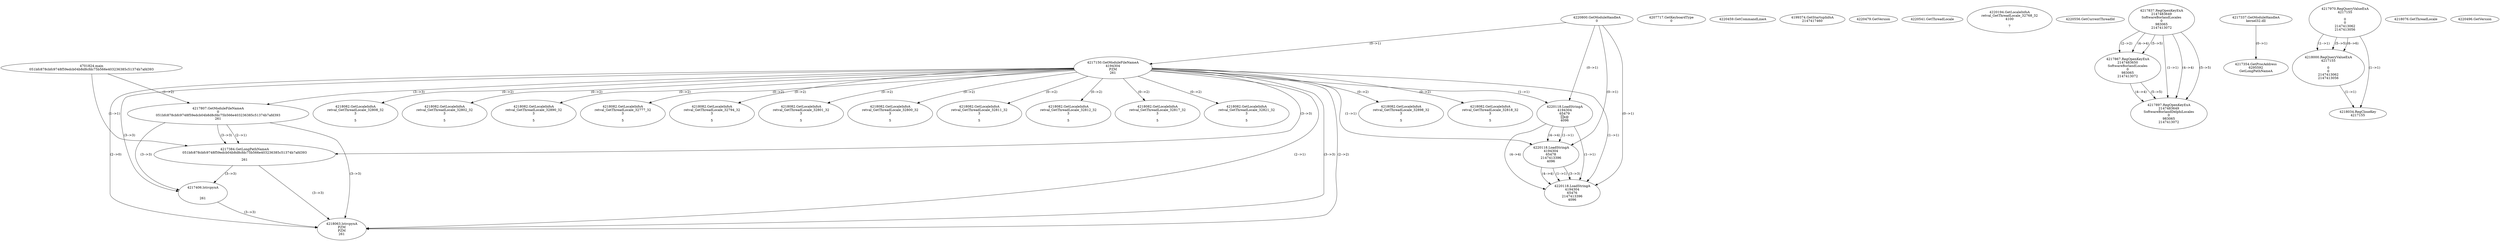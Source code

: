 // Global SCDG with merge call
digraph {
	0 [label="4701824.main
051bfc878cbfc9748f59edcb04b8d8cfdc75b566e403236385c51374b7afd393"]
	1 [label="4220800.GetModuleHandleA
0"]
	2 [label="4207717.GetKeyboardType
0"]
	3 [label="4220459.GetCommandLineA
"]
	4 [label="4199374.GetStartupInfoA
2147417460"]
	5 [label="4220479.GetVersion
"]
	6 [label="4220541.GetThreadLocale
"]
	7 [label="4220194.GetLocaleInfoA
retval_GetThreadLocale_32768_32
4100

7"]
	8 [label="4220556.GetCurrentThreadId
"]
	9 [label="4217150.GetModuleFileNameA
4194304
PZM
261"]
	1 -> 9 [label="(0-->1)"]
	10 [label="4217807.GetModuleFileNameA
0
051bfc878cbfc9748f59edcb04b8d8cfdc75b566e403236385c51374b7afd393
261"]
	0 -> 10 [label="(1-->2)"]
	9 -> 10 [label="(3-->3)"]
	11 [label="4217837.RegOpenKeyExA
2147483649
Software\Borland\Locales
0
983065
2147413072"]
	12 [label="4217867.RegOpenKeyExA
2147483650
Software\Borland\Locales
0
983065
2147413072"]
	11 -> 12 [label="(2-->2)"]
	11 -> 12 [label="(4-->4)"]
	11 -> 12 [label="(5-->5)"]
	13 [label="4217897.RegOpenKeyExA
2147483649
Software\Borland\Delphi\Locales
0
983065
2147413072"]
	11 -> 13 [label="(1-->1)"]
	11 -> 13 [label="(4-->4)"]
	12 -> 13 [label="(4-->4)"]
	11 -> 13 [label="(5-->5)"]
	12 -> 13 [label="(5-->5)"]
	14 [label="4217337.GetModuleHandleA
kernel32.dll"]
	15 [label="4217354.GetProcAddress
6295592
GetLongPathNameA"]
	14 -> 15 [label="(0-->1)"]
	16 [label="4217384.GetLongPathNameA
051bfc878cbfc9748f59edcb04b8d8cfdc75b566e403236385c51374b7afd393

261"]
	0 -> 16 [label="(1-->1)"]
	10 -> 16 [label="(2-->1)"]
	9 -> 16 [label="(3-->3)"]
	10 -> 16 [label="(3-->3)"]
	17 [label="4217406.lstrcpynA


261"]
	9 -> 17 [label="(3-->3)"]
	10 -> 17 [label="(3-->3)"]
	16 -> 17 [label="(3-->3)"]
	18 [label="4217970.RegQueryValueExA
4217155

0
0
2147413062
2147413056"]
	19 [label="4218000.RegQueryValueExA
4217155

0
0
2147413062
2147413056"]
	18 -> 19 [label="(1-->1)"]
	18 -> 19 [label="(5-->5)"]
	18 -> 19 [label="(6-->6)"]
	20 [label="4218034.RegCloseKey
4217155"]
	18 -> 20 [label="(1-->1)"]
	19 -> 20 [label="(1-->1)"]
	21 [label="4218063.lstrcpynA
PZM
PZM
261"]
	9 -> 21 [label="(2-->1)"]
	9 -> 21 [label="(2-->2)"]
	9 -> 21 [label="(3-->3)"]
	10 -> 21 [label="(3-->3)"]
	16 -> 21 [label="(3-->3)"]
	17 -> 21 [label="(3-->3)"]
	9 -> 21 [label="(2-->0)"]
	22 [label="4218076.GetThreadLocale
"]
	23 [label="4218082.GetLocaleInfoA
retval_GetThreadLocale_32898_32
3

5"]
	9 -> 23 [label="(0-->2)"]
	24 [label="4220118.LoadStringA
4194304
65479
x@
4096"]
	1 -> 24 [label="(0-->1)"]
	9 -> 24 [label="(1-->1)"]
	25 [label="4220496.GetVersion
"]
	26 [label="4218082.GetLocaleInfoA
retval_GetThreadLocale_32818_32
3

5"]
	9 -> 26 [label="(0-->2)"]
	27 [label="4218082.GetLocaleInfoA
retval_GetThreadLocale_32808_32
3

5"]
	9 -> 27 [label="(0-->2)"]
	28 [label="4220118.LoadStringA
4194304
65478
2147413396
4096"]
	1 -> 28 [label="(0-->1)"]
	9 -> 28 [label="(1-->1)"]
	24 -> 28 [label="(1-->1)"]
	24 -> 28 [label="(4-->4)"]
	29 [label="4218082.GetLocaleInfoA
retval_GetThreadLocale_32802_32
3

5"]
	9 -> 29 [label="(0-->2)"]
	30 [label="4218082.GetLocaleInfoA
retval_GetThreadLocale_32890_32
3

5"]
	9 -> 30 [label="(0-->2)"]
	31 [label="4218082.GetLocaleInfoA
retval_GetThreadLocale_32777_32
3

5"]
	9 -> 31 [label="(0-->2)"]
	32 [label="4220118.LoadStringA
4194304
65476
2147413396
4096"]
	1 -> 32 [label="(0-->1)"]
	9 -> 32 [label="(1-->1)"]
	24 -> 32 [label="(1-->1)"]
	28 -> 32 [label="(1-->1)"]
	28 -> 32 [label="(3-->3)"]
	24 -> 32 [label="(4-->4)"]
	28 -> 32 [label="(4-->4)"]
	33 [label="4218082.GetLocaleInfoA
retval_GetThreadLocale_32794_32
3

5"]
	9 -> 33 [label="(0-->2)"]
	34 [label="4218082.GetLocaleInfoA
retval_GetThreadLocale_32801_32
3

5"]
	9 -> 34 [label="(0-->2)"]
	35 [label="4218082.GetLocaleInfoA
retval_GetThreadLocale_32800_32
3

5"]
	9 -> 35 [label="(0-->2)"]
	36 [label="4218082.GetLocaleInfoA
retval_GetThreadLocale_32811_32
3

5"]
	9 -> 36 [label="(0-->2)"]
	37 [label="4218082.GetLocaleInfoA
retval_GetThreadLocale_32812_32
3

5"]
	9 -> 37 [label="(0-->2)"]
	38 [label="4218082.GetLocaleInfoA
retval_GetThreadLocale_32817_32
3

5"]
	9 -> 38 [label="(0-->2)"]
	39 [label="4218082.GetLocaleInfoA
retval_GetThreadLocale_32821_32
3

5"]
	9 -> 39 [label="(0-->2)"]
}
